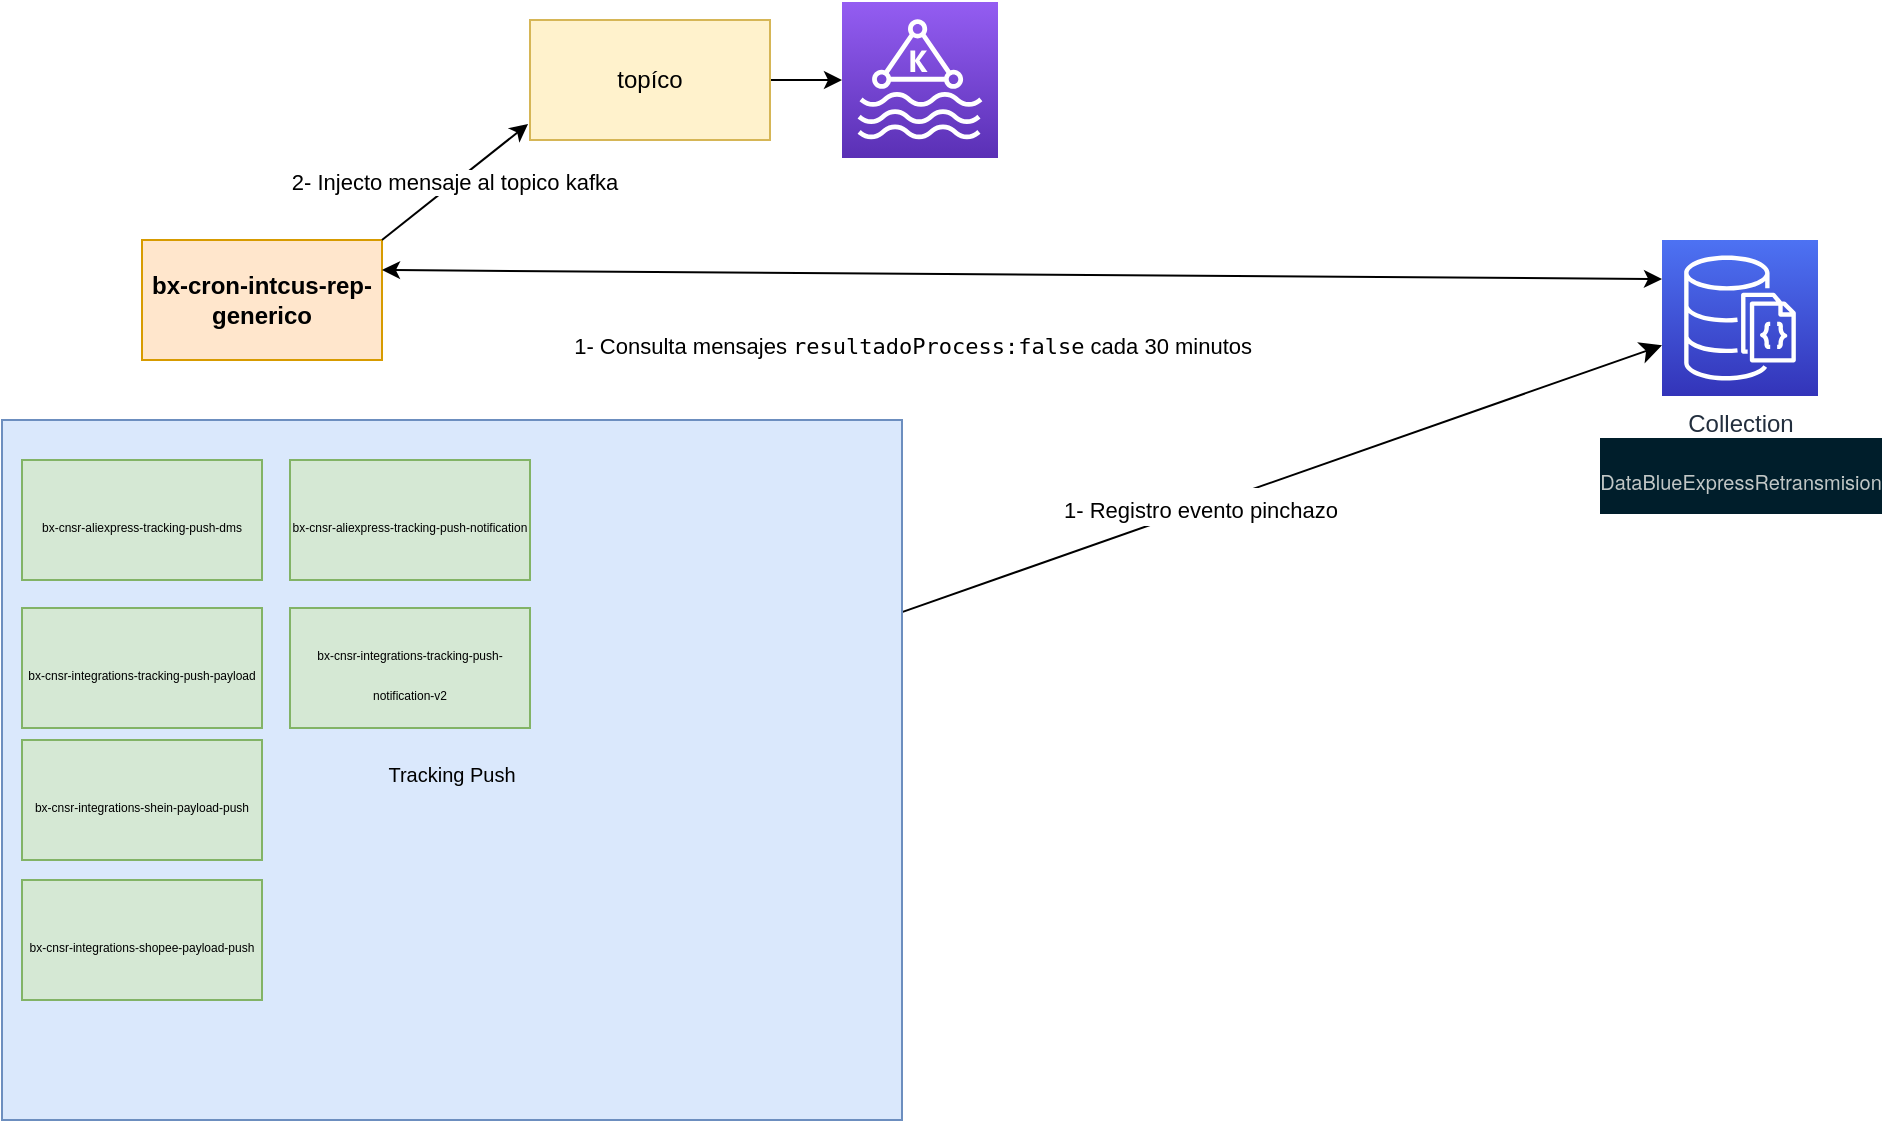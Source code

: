 <mxfile version="22.1.7" type="github">
  <diagram id="bBTnM0Bof4FImpnx4-uH" name="Page-1">
    <mxGraphModel dx="988" dy="550" grid="1" gridSize="10" guides="1" tooltips="1" connect="1" arrows="1" fold="1" page="1" pageScale="1" pageWidth="827" pageHeight="1169" math="0" shadow="0">
      <root>
        <mxCell id="0" />
        <mxCell id="1" parent="0" />
        <mxCell id="OU2u1vkTPK5hf4tIQWwU-1" value="&lt;strong data-renderer-mark=&quot;true&quot;&gt;bx-cron-intcus-rep-generico&lt;/strong&gt;" style="rounded=0;whiteSpace=wrap;html=1;fillColor=#ffe6cc;strokeColor=#d79b00;" parent="1" vertex="1">
          <mxGeometry x="100" y="400" width="120" height="60" as="geometry" />
        </mxCell>
        <mxCell id="OU2u1vkTPK5hf4tIQWwU-2" value="2- Injecto mensaje al topico kafka" style="endArrow=classic;html=1;rounded=0;exitX=1;exitY=0;exitDx=0;exitDy=0;entryX=-0.008;entryY=0.867;entryDx=0;entryDy=0;entryPerimeter=0;" parent="1" source="OU2u1vkTPK5hf4tIQWwU-1" target="OU2u1vkTPK5hf4tIQWwU-4" edge="1">
          <mxGeometry width="50" height="50" relative="1" as="geometry">
            <mxPoint x="230" y="380" as="sourcePoint" />
            <mxPoint x="280" y="330" as="targetPoint" />
          </mxGeometry>
        </mxCell>
        <mxCell id="OU2u1vkTPK5hf4tIQWwU-3" value="" style="shape=image;html=1;verticalAlign=top;verticalLabelPosition=bottom;labelBackgroundColor=#ffffff;imageAspect=0;aspect=fixed;image=https://cdn3.iconfinder.com/data/icons/UltimateGnome/128x128/status/gnome-fs-loading-icon.png;direction=south;" parent="1" vertex="1">
          <mxGeometry x="40" y="410" width="40" height="40" as="geometry" />
        </mxCell>
        <mxCell id="OU2u1vkTPK5hf4tIQWwU-10" value="" style="edgeStyle=orthogonalEdgeStyle;rounded=0;orthogonalLoop=1;jettySize=auto;html=1;" parent="1" source="OU2u1vkTPK5hf4tIQWwU-4" target="OU2u1vkTPK5hf4tIQWwU-5" edge="1">
          <mxGeometry relative="1" as="geometry" />
        </mxCell>
        <mxCell id="OU2u1vkTPK5hf4tIQWwU-4" value="topíco" style="rounded=0;whiteSpace=wrap;html=1;fillColor=#fff2cc;strokeColor=#d6b656;" parent="1" vertex="1">
          <mxGeometry x="294" y="290" width="120" height="60" as="geometry" />
        </mxCell>
        <mxCell id="OU2u1vkTPK5hf4tIQWwU-5" value="" style="sketch=0;points=[[0,0,0],[0.25,0,0],[0.5,0,0],[0.75,0,0],[1,0,0],[0,1,0],[0.25,1,0],[0.5,1,0],[0.75,1,0],[1,1,0],[0,0.25,0],[0,0.5,0],[0,0.75,0],[1,0.25,0],[1,0.5,0],[1,0.75,0]];outlineConnect=0;fontColor=#232F3E;gradientColor=#945DF2;gradientDirection=north;fillColor=#5A30B5;strokeColor=#ffffff;dashed=0;verticalLabelPosition=bottom;verticalAlign=top;align=center;html=1;fontSize=12;fontStyle=0;aspect=fixed;shape=mxgraph.aws4.resourceIcon;resIcon=mxgraph.aws4.managed_streaming_for_kafka;" parent="1" vertex="1">
          <mxGeometry x="450" y="281" width="78" height="78" as="geometry" />
        </mxCell>
        <mxCell id="OU2u1vkTPK5hf4tIQWwU-9" value="Collection&lt;h3 style=&quot;box-sizing: border-box; user-select: text; outline-color: rgb(4, 152, 236); margin: unset; font-family: &amp;quot;Euclid Circular A&amp;quot;, Akzidenz, &amp;quot;Helvetica Neue&amp;quot;, Helvetica, Arial, sans-serif; font-size: 24px; line-height: 32px; font-weight: 500; overflow: hidden; text-overflow: ellipsis; color: rgb(193, 199, 198); font-style: normal; font-variant-ligatures: normal; font-variant-caps: normal; letter-spacing: normal; text-align: start; text-indent: 0px; text-transform: none; word-spacing: 0px; -webkit-text-stroke-width: 0px; background-color: rgb(0, 30, 43); text-decoration-thickness: initial; text-decoration-style: initial; text-decoration-color: initial;&quot; data-testid=&quot;collection-header-title-collection&quot; class=&quot;leafygreen-ui-u639cr&quot;&gt;&lt;font style=&quot;font-size: 10px;&quot;&gt;DataBlueExpressRetransmision&lt;/font&gt;&lt;/h3&gt;" style="sketch=0;points=[[0,0,0],[0.25,0,0],[0.5,0,0],[0.75,0,0],[1,0,0],[0,1,0],[0.25,1,0],[0.5,1,0],[0.75,1,0],[1,1,0],[0,0.25,0],[0,0.5,0],[0,0.75,0],[1,0.25,0],[1,0.5,0],[1,0.75,0]];outlineConnect=0;fontColor=#232F3E;gradientColor=#4D72F3;gradientDirection=north;fillColor=#3334B9;strokeColor=#ffffff;dashed=0;verticalLabelPosition=bottom;verticalAlign=top;align=center;html=1;fontSize=12;fontStyle=0;aspect=fixed;shape=mxgraph.aws4.resourceIcon;resIcon=mxgraph.aws4.documentdb_with_mongodb_compatibility;" parent="1" vertex="1">
          <mxGeometry x="860" y="400" width="78" height="78" as="geometry" />
        </mxCell>
        <mxCell id="OU2u1vkTPK5hf4tIQWwU-17" value="" style="endArrow=classic;startArrow=classic;html=1;rounded=0;entryX=0;entryY=0.25;entryDx=0;entryDy=0;entryPerimeter=0;exitX=1;exitY=0.25;exitDx=0;exitDy=0;" parent="1" source="OU2u1vkTPK5hf4tIQWwU-1" target="OU2u1vkTPK5hf4tIQWwU-9" edge="1">
          <mxGeometry width="50" height="50" relative="1" as="geometry">
            <mxPoint x="330" y="520" as="sourcePoint" />
            <mxPoint x="380" y="470" as="targetPoint" />
          </mxGeometry>
        </mxCell>
        <mxCell id="OU2u1vkTPK5hf4tIQWwU-18" value="&lt;div&gt;&lt;br&gt;&lt;/div&gt;&lt;div&gt;&lt;br&gt;&lt;/div&gt;&lt;div&gt;&amp;nbsp; 1- Consulta mensajes&amp;nbsp;&lt;span class=&quot;prismjs confluence-ssr-app-49loy0&quot; data-ds--code--code-block=&quot;&quot; data-code-lang=&quot;&quot;&gt;&lt;code style=&quot;&quot; class=&quot;language-&quot;&gt;resultadoProcess:false&lt;/code&gt;&lt;/span&gt; cada 30 minutos&lt;/div&gt;&lt;div&gt;&lt;br&gt;&lt;br&gt;&lt;br&gt;&lt;/div&gt;" style="edgeLabel;html=1;align=center;verticalAlign=middle;resizable=0;points=[];" parent="OU2u1vkTPK5hf4tIQWwU-17" vertex="1" connectable="0">
          <mxGeometry x="-0.322" y="-2" relative="1" as="geometry">
            <mxPoint x="45" y="41" as="offset" />
          </mxGeometry>
        </mxCell>
        <mxCell id="xOLhfUS5g9cSb4-Da-gZ-21" style="edgeStyle=none;curved=1;rounded=0;orthogonalLoop=1;jettySize=auto;html=1;fontSize=12;startSize=8;endSize=8;" edge="1" parent="1" source="xOLhfUS5g9cSb4-Da-gZ-14" target="OU2u1vkTPK5hf4tIQWwU-9">
          <mxGeometry relative="1" as="geometry" />
        </mxCell>
        <mxCell id="xOLhfUS5g9cSb4-Da-gZ-22" value="&lt;font style=&quot;font-size: 11px;&quot;&gt;1- Registro evento pinchazo &lt;br&gt;&lt;/font&gt;" style="edgeLabel;html=1;align=center;verticalAlign=middle;resizable=0;points=[];fontSize=16;" vertex="1" connectable="0" parent="xOLhfUS5g9cSb4-Da-gZ-21">
          <mxGeometry x="-0.214" y="1" relative="1" as="geometry">
            <mxPoint as="offset" />
          </mxGeometry>
        </mxCell>
        <mxCell id="xOLhfUS5g9cSb4-Da-gZ-14" value="&lt;font style=&quot;font-size: 10px;&quot;&gt;Tracking Push&lt;/font&gt;" style="rounded=0;whiteSpace=wrap;html=1;fontSize=16;fillColor=#dae8fc;strokeColor=#6c8ebf;" vertex="1" parent="1">
          <mxGeometry x="30" y="490" width="450" height="350" as="geometry" />
        </mxCell>
        <mxCell id="xOLhfUS5g9cSb4-Da-gZ-15" value="&lt;font style=&quot;font-size: 6px;&quot;&gt;bx-cnsr-aliexpress-tracking-push-dms&lt;/font&gt;" style="rounded=0;whiteSpace=wrap;html=1;fontSize=16;fillColor=#d5e8d4;strokeColor=#82b366;" vertex="1" parent="1">
          <mxGeometry x="40" y="510" width="120" height="60" as="geometry" />
        </mxCell>
        <mxCell id="xOLhfUS5g9cSb4-Da-gZ-16" value="&lt;font style=&quot;font-size: 6px;&quot;&gt;bx-cnsr-aliexpress-tracking-push-notification&lt;/font&gt;" style="rounded=0;whiteSpace=wrap;html=1;fontSize=16;fillColor=#d5e8d4;strokeColor=#82b366;" vertex="1" parent="1">
          <mxGeometry x="174" y="510" width="120" height="60" as="geometry" />
        </mxCell>
        <mxCell id="xOLhfUS5g9cSb4-Da-gZ-17" value="&lt;font style=&quot;font-size: 6px;&quot;&gt;bx-cnsr-integrations-tracking-push-notification-v2&lt;/font&gt;" style="rounded=0;whiteSpace=wrap;html=1;fontSize=16;fillColor=#d5e8d4;strokeColor=#82b366;" vertex="1" parent="1">
          <mxGeometry x="174" y="584" width="120" height="60" as="geometry" />
        </mxCell>
        <mxCell id="xOLhfUS5g9cSb4-Da-gZ-18" value="&lt;font style=&quot;font-size: 6px;&quot;&gt;bx-cnsr-integrations-tracking-push-payload&lt;/font&gt;" style="rounded=0;whiteSpace=wrap;html=1;fontSize=16;fillColor=#d5e8d4;strokeColor=#82b366;" vertex="1" parent="1">
          <mxGeometry x="40" y="584" width="120" height="60" as="geometry" />
        </mxCell>
        <mxCell id="xOLhfUS5g9cSb4-Da-gZ-19" value="&lt;font style=&quot;font-size: 6px;&quot;&gt;bx-cnsr-integrations-shein-payload-push&lt;/font&gt;" style="rounded=0;whiteSpace=wrap;html=1;fontSize=16;fillColor=#d5e8d4;strokeColor=#82b366;" vertex="1" parent="1">
          <mxGeometry x="40" y="650" width="120" height="60" as="geometry" />
        </mxCell>
        <mxCell id="xOLhfUS5g9cSb4-Da-gZ-20" value="&lt;font style=&quot;font-size: 6px;&quot;&gt;bx-cnsr-integrations-shopee-payload-push&lt;/font&gt;" style="rounded=0;whiteSpace=wrap;html=1;fontSize=16;fillColor=#d5e8d4;strokeColor=#82b366;" vertex="1" parent="1">
          <mxGeometry x="40" y="720" width="120" height="60" as="geometry" />
        </mxCell>
      </root>
    </mxGraphModel>
  </diagram>
</mxfile>
